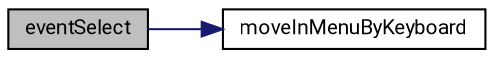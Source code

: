 digraph "eventSelect"
{
 // LATEX_PDF_SIZE
  edge [fontname="Roboto",fontsize="10",labelfontname="Roboto",labelfontsize="10"];
  node [fontname="Roboto",fontsize="10",shape=record];
  rankdir="LR";
  Node7 [label="eventSelect",height=0.2,width=0.4,color="black", fillcolor="grey75", style="filled", fontcolor="black",tooltip=" "];
  Node7 -> Node8 [color="midnightblue",fontsize="10",style="solid",fontname="Roboto"];
  Node8 [label="moveInMenuByKeyboard",height=0.2,width=0.4,color="black", fillcolor="white", style="filled",URL="$SDL__Game__Funcs_8c.html#abb7d818f056c1225238351459f3b00af",tooltip=" "];
}
